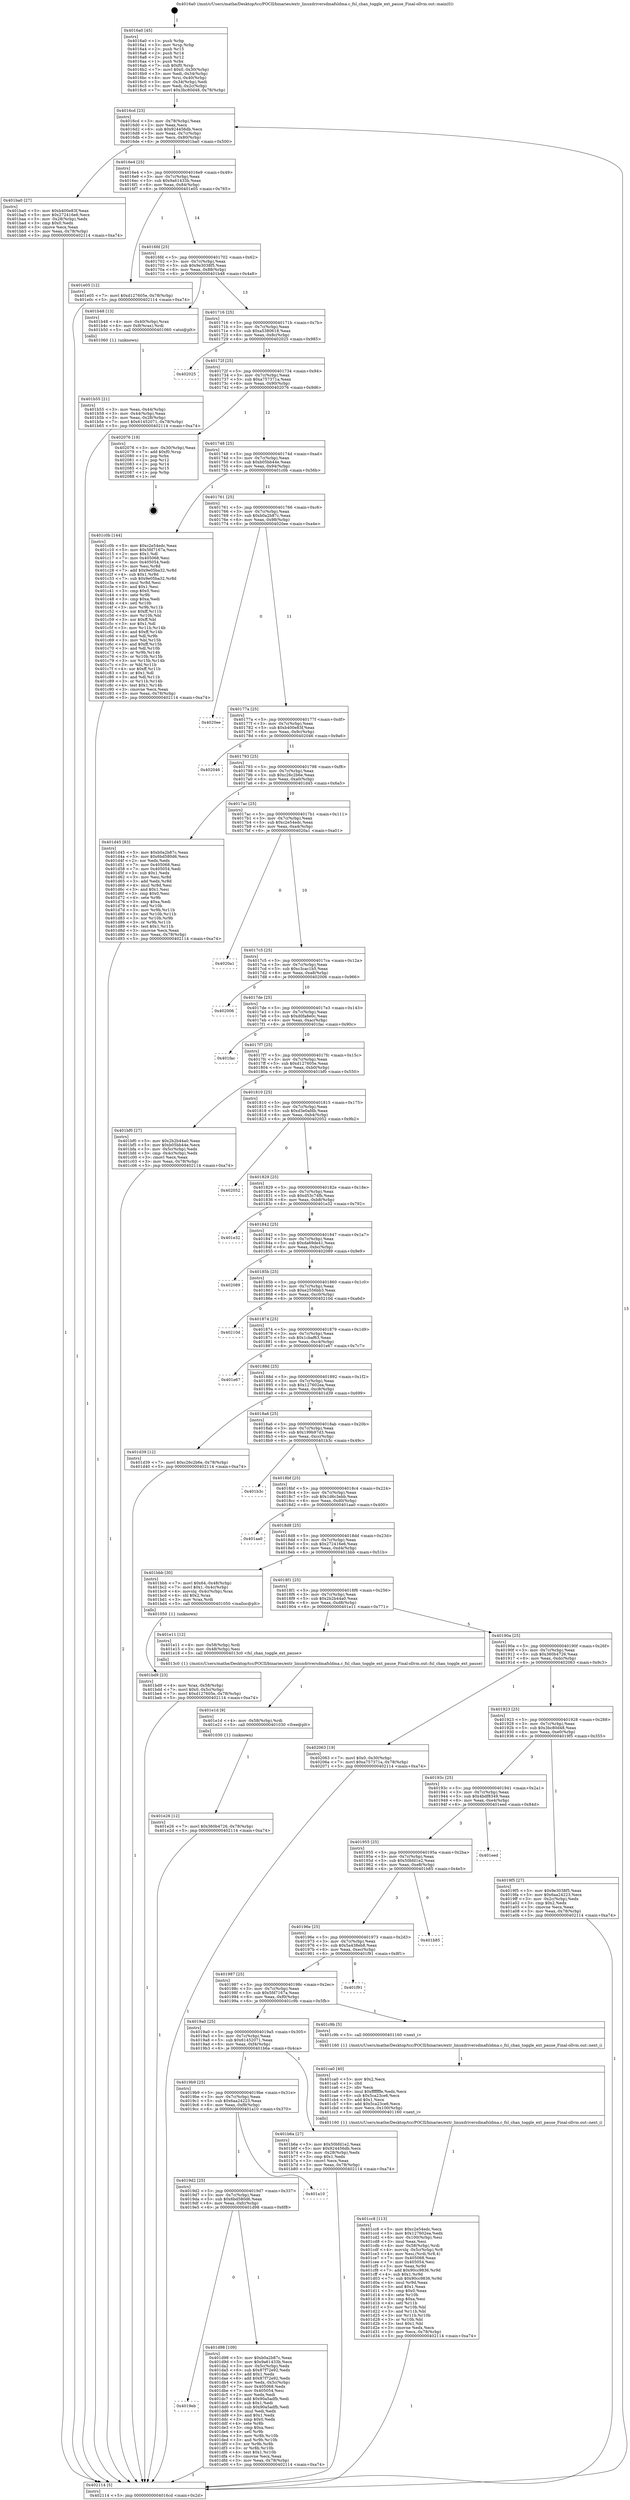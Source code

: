 digraph "0x4016a0" {
  label = "0x4016a0 (/mnt/c/Users/mathe/Desktop/tcc/POCII/binaries/extr_linuxdriversdmafsldma.c_fsl_chan_toggle_ext_pause_Final-ollvm.out::main(0))"
  labelloc = "t"
  node[shape=record]

  Entry [label="",width=0.3,height=0.3,shape=circle,fillcolor=black,style=filled]
  "0x4016cd" [label="{
     0x4016cd [23]\l
     | [instrs]\l
     &nbsp;&nbsp;0x4016cd \<+3\>: mov -0x78(%rbp),%eax\l
     &nbsp;&nbsp;0x4016d0 \<+2\>: mov %eax,%ecx\l
     &nbsp;&nbsp;0x4016d2 \<+6\>: sub $0x924456db,%ecx\l
     &nbsp;&nbsp;0x4016d8 \<+3\>: mov %eax,-0x7c(%rbp)\l
     &nbsp;&nbsp;0x4016db \<+3\>: mov %ecx,-0x80(%rbp)\l
     &nbsp;&nbsp;0x4016de \<+6\>: je 0000000000401ba0 \<main+0x500\>\l
  }"]
  "0x401ba0" [label="{
     0x401ba0 [27]\l
     | [instrs]\l
     &nbsp;&nbsp;0x401ba0 \<+5\>: mov $0xb400e83f,%eax\l
     &nbsp;&nbsp;0x401ba5 \<+5\>: mov $0x272416e6,%ecx\l
     &nbsp;&nbsp;0x401baa \<+3\>: mov -0x28(%rbp),%edx\l
     &nbsp;&nbsp;0x401bad \<+3\>: cmp $0x0,%edx\l
     &nbsp;&nbsp;0x401bb0 \<+3\>: cmove %ecx,%eax\l
     &nbsp;&nbsp;0x401bb3 \<+3\>: mov %eax,-0x78(%rbp)\l
     &nbsp;&nbsp;0x401bb6 \<+5\>: jmp 0000000000402114 \<main+0xa74\>\l
  }"]
  "0x4016e4" [label="{
     0x4016e4 [25]\l
     | [instrs]\l
     &nbsp;&nbsp;0x4016e4 \<+5\>: jmp 00000000004016e9 \<main+0x49\>\l
     &nbsp;&nbsp;0x4016e9 \<+3\>: mov -0x7c(%rbp),%eax\l
     &nbsp;&nbsp;0x4016ec \<+5\>: sub $0x9a61433b,%eax\l
     &nbsp;&nbsp;0x4016f1 \<+6\>: mov %eax,-0x84(%rbp)\l
     &nbsp;&nbsp;0x4016f7 \<+6\>: je 0000000000401e05 \<main+0x765\>\l
  }"]
  Exit [label="",width=0.3,height=0.3,shape=circle,fillcolor=black,style=filled,peripheries=2]
  "0x401e05" [label="{
     0x401e05 [12]\l
     | [instrs]\l
     &nbsp;&nbsp;0x401e05 \<+7\>: movl $0xd127605e,-0x78(%rbp)\l
     &nbsp;&nbsp;0x401e0c \<+5\>: jmp 0000000000402114 \<main+0xa74\>\l
  }"]
  "0x4016fd" [label="{
     0x4016fd [25]\l
     | [instrs]\l
     &nbsp;&nbsp;0x4016fd \<+5\>: jmp 0000000000401702 \<main+0x62\>\l
     &nbsp;&nbsp;0x401702 \<+3\>: mov -0x7c(%rbp),%eax\l
     &nbsp;&nbsp;0x401705 \<+5\>: sub $0x9e3038f5,%eax\l
     &nbsp;&nbsp;0x40170a \<+6\>: mov %eax,-0x88(%rbp)\l
     &nbsp;&nbsp;0x401710 \<+6\>: je 0000000000401b48 \<main+0x4a8\>\l
  }"]
  "0x401e26" [label="{
     0x401e26 [12]\l
     | [instrs]\l
     &nbsp;&nbsp;0x401e26 \<+7\>: movl $0x360b4726,-0x78(%rbp)\l
     &nbsp;&nbsp;0x401e2d \<+5\>: jmp 0000000000402114 \<main+0xa74\>\l
  }"]
  "0x401b48" [label="{
     0x401b48 [13]\l
     | [instrs]\l
     &nbsp;&nbsp;0x401b48 \<+4\>: mov -0x40(%rbp),%rax\l
     &nbsp;&nbsp;0x401b4c \<+4\>: mov 0x8(%rax),%rdi\l
     &nbsp;&nbsp;0x401b50 \<+5\>: call 0000000000401060 \<atoi@plt\>\l
     | [calls]\l
     &nbsp;&nbsp;0x401060 \{1\} (unknown)\l
  }"]
  "0x401716" [label="{
     0x401716 [25]\l
     | [instrs]\l
     &nbsp;&nbsp;0x401716 \<+5\>: jmp 000000000040171b \<main+0x7b\>\l
     &nbsp;&nbsp;0x40171b \<+3\>: mov -0x7c(%rbp),%eax\l
     &nbsp;&nbsp;0x40171e \<+5\>: sub $0xa5380618,%eax\l
     &nbsp;&nbsp;0x401723 \<+6\>: mov %eax,-0x8c(%rbp)\l
     &nbsp;&nbsp;0x401729 \<+6\>: je 0000000000402025 \<main+0x985\>\l
  }"]
  "0x401e1d" [label="{
     0x401e1d [9]\l
     | [instrs]\l
     &nbsp;&nbsp;0x401e1d \<+4\>: mov -0x58(%rbp),%rdi\l
     &nbsp;&nbsp;0x401e21 \<+5\>: call 0000000000401030 \<free@plt\>\l
     | [calls]\l
     &nbsp;&nbsp;0x401030 \{1\} (unknown)\l
  }"]
  "0x402025" [label="{
     0x402025\l
  }", style=dashed]
  "0x40172f" [label="{
     0x40172f [25]\l
     | [instrs]\l
     &nbsp;&nbsp;0x40172f \<+5\>: jmp 0000000000401734 \<main+0x94\>\l
     &nbsp;&nbsp;0x401734 \<+3\>: mov -0x7c(%rbp),%eax\l
     &nbsp;&nbsp;0x401737 \<+5\>: sub $0xa757371a,%eax\l
     &nbsp;&nbsp;0x40173c \<+6\>: mov %eax,-0x90(%rbp)\l
     &nbsp;&nbsp;0x401742 \<+6\>: je 0000000000402076 \<main+0x9d6\>\l
  }"]
  "0x4019eb" [label="{
     0x4019eb\l
  }", style=dashed]
  "0x402076" [label="{
     0x402076 [19]\l
     | [instrs]\l
     &nbsp;&nbsp;0x402076 \<+3\>: mov -0x30(%rbp),%eax\l
     &nbsp;&nbsp;0x402079 \<+7\>: add $0xf0,%rsp\l
     &nbsp;&nbsp;0x402080 \<+1\>: pop %rbx\l
     &nbsp;&nbsp;0x402081 \<+2\>: pop %r12\l
     &nbsp;&nbsp;0x402083 \<+2\>: pop %r14\l
     &nbsp;&nbsp;0x402085 \<+2\>: pop %r15\l
     &nbsp;&nbsp;0x402087 \<+1\>: pop %rbp\l
     &nbsp;&nbsp;0x402088 \<+1\>: ret\l
  }"]
  "0x401748" [label="{
     0x401748 [25]\l
     | [instrs]\l
     &nbsp;&nbsp;0x401748 \<+5\>: jmp 000000000040174d \<main+0xad\>\l
     &nbsp;&nbsp;0x40174d \<+3\>: mov -0x7c(%rbp),%eax\l
     &nbsp;&nbsp;0x401750 \<+5\>: sub $0xb05bb44e,%eax\l
     &nbsp;&nbsp;0x401755 \<+6\>: mov %eax,-0x94(%rbp)\l
     &nbsp;&nbsp;0x40175b \<+6\>: je 0000000000401c0b \<main+0x56b\>\l
  }"]
  "0x401d98" [label="{
     0x401d98 [109]\l
     | [instrs]\l
     &nbsp;&nbsp;0x401d98 \<+5\>: mov $0xb0a2b87c,%eax\l
     &nbsp;&nbsp;0x401d9d \<+5\>: mov $0x9a61433b,%ecx\l
     &nbsp;&nbsp;0x401da2 \<+3\>: mov -0x5c(%rbp),%edx\l
     &nbsp;&nbsp;0x401da5 \<+6\>: sub $0x87f72e92,%edx\l
     &nbsp;&nbsp;0x401dab \<+3\>: add $0x1,%edx\l
     &nbsp;&nbsp;0x401dae \<+6\>: add $0x87f72e92,%edx\l
     &nbsp;&nbsp;0x401db4 \<+3\>: mov %edx,-0x5c(%rbp)\l
     &nbsp;&nbsp;0x401db7 \<+7\>: mov 0x405068,%edx\l
     &nbsp;&nbsp;0x401dbe \<+7\>: mov 0x405054,%esi\l
     &nbsp;&nbsp;0x401dc5 \<+2\>: mov %edx,%edi\l
     &nbsp;&nbsp;0x401dc7 \<+6\>: add $0x90a5adfb,%edi\l
     &nbsp;&nbsp;0x401dcd \<+3\>: sub $0x1,%edi\l
     &nbsp;&nbsp;0x401dd0 \<+6\>: sub $0x90a5adfb,%edi\l
     &nbsp;&nbsp;0x401dd6 \<+3\>: imul %edi,%edx\l
     &nbsp;&nbsp;0x401dd9 \<+3\>: and $0x1,%edx\l
     &nbsp;&nbsp;0x401ddc \<+3\>: cmp $0x0,%edx\l
     &nbsp;&nbsp;0x401ddf \<+4\>: sete %r8b\l
     &nbsp;&nbsp;0x401de3 \<+3\>: cmp $0xa,%esi\l
     &nbsp;&nbsp;0x401de6 \<+4\>: setl %r9b\l
     &nbsp;&nbsp;0x401dea \<+3\>: mov %r8b,%r10b\l
     &nbsp;&nbsp;0x401ded \<+3\>: and %r9b,%r10b\l
     &nbsp;&nbsp;0x401df0 \<+3\>: xor %r9b,%r8b\l
     &nbsp;&nbsp;0x401df3 \<+3\>: or %r8b,%r10b\l
     &nbsp;&nbsp;0x401df6 \<+4\>: test $0x1,%r10b\l
     &nbsp;&nbsp;0x401dfa \<+3\>: cmovne %ecx,%eax\l
     &nbsp;&nbsp;0x401dfd \<+3\>: mov %eax,-0x78(%rbp)\l
     &nbsp;&nbsp;0x401e00 \<+5\>: jmp 0000000000402114 \<main+0xa74\>\l
  }"]
  "0x401c0b" [label="{
     0x401c0b [144]\l
     | [instrs]\l
     &nbsp;&nbsp;0x401c0b \<+5\>: mov $0xc2e54edc,%eax\l
     &nbsp;&nbsp;0x401c10 \<+5\>: mov $0x5fd7167a,%ecx\l
     &nbsp;&nbsp;0x401c15 \<+2\>: mov $0x1,%dl\l
     &nbsp;&nbsp;0x401c17 \<+7\>: mov 0x405068,%esi\l
     &nbsp;&nbsp;0x401c1e \<+7\>: mov 0x405054,%edi\l
     &nbsp;&nbsp;0x401c25 \<+3\>: mov %esi,%r8d\l
     &nbsp;&nbsp;0x401c28 \<+7\>: add $0x9e05ba32,%r8d\l
     &nbsp;&nbsp;0x401c2f \<+4\>: sub $0x1,%r8d\l
     &nbsp;&nbsp;0x401c33 \<+7\>: sub $0x9e05ba32,%r8d\l
     &nbsp;&nbsp;0x401c3a \<+4\>: imul %r8d,%esi\l
     &nbsp;&nbsp;0x401c3e \<+3\>: and $0x1,%esi\l
     &nbsp;&nbsp;0x401c41 \<+3\>: cmp $0x0,%esi\l
     &nbsp;&nbsp;0x401c44 \<+4\>: sete %r9b\l
     &nbsp;&nbsp;0x401c48 \<+3\>: cmp $0xa,%edi\l
     &nbsp;&nbsp;0x401c4b \<+4\>: setl %r10b\l
     &nbsp;&nbsp;0x401c4f \<+3\>: mov %r9b,%r11b\l
     &nbsp;&nbsp;0x401c52 \<+4\>: xor $0xff,%r11b\l
     &nbsp;&nbsp;0x401c56 \<+3\>: mov %r10b,%bl\l
     &nbsp;&nbsp;0x401c59 \<+3\>: xor $0xff,%bl\l
     &nbsp;&nbsp;0x401c5c \<+3\>: xor $0x1,%dl\l
     &nbsp;&nbsp;0x401c5f \<+3\>: mov %r11b,%r14b\l
     &nbsp;&nbsp;0x401c62 \<+4\>: and $0xff,%r14b\l
     &nbsp;&nbsp;0x401c66 \<+3\>: and %dl,%r9b\l
     &nbsp;&nbsp;0x401c69 \<+3\>: mov %bl,%r15b\l
     &nbsp;&nbsp;0x401c6c \<+4\>: and $0xff,%r15b\l
     &nbsp;&nbsp;0x401c70 \<+3\>: and %dl,%r10b\l
     &nbsp;&nbsp;0x401c73 \<+3\>: or %r9b,%r14b\l
     &nbsp;&nbsp;0x401c76 \<+3\>: or %r10b,%r15b\l
     &nbsp;&nbsp;0x401c79 \<+3\>: xor %r15b,%r14b\l
     &nbsp;&nbsp;0x401c7c \<+3\>: or %bl,%r11b\l
     &nbsp;&nbsp;0x401c7f \<+4\>: xor $0xff,%r11b\l
     &nbsp;&nbsp;0x401c83 \<+3\>: or $0x1,%dl\l
     &nbsp;&nbsp;0x401c86 \<+3\>: and %dl,%r11b\l
     &nbsp;&nbsp;0x401c89 \<+3\>: or %r11b,%r14b\l
     &nbsp;&nbsp;0x401c8c \<+4\>: test $0x1,%r14b\l
     &nbsp;&nbsp;0x401c90 \<+3\>: cmovne %ecx,%eax\l
     &nbsp;&nbsp;0x401c93 \<+3\>: mov %eax,-0x78(%rbp)\l
     &nbsp;&nbsp;0x401c96 \<+5\>: jmp 0000000000402114 \<main+0xa74\>\l
  }"]
  "0x401761" [label="{
     0x401761 [25]\l
     | [instrs]\l
     &nbsp;&nbsp;0x401761 \<+5\>: jmp 0000000000401766 \<main+0xc6\>\l
     &nbsp;&nbsp;0x401766 \<+3\>: mov -0x7c(%rbp),%eax\l
     &nbsp;&nbsp;0x401769 \<+5\>: sub $0xb0a2b87c,%eax\l
     &nbsp;&nbsp;0x40176e \<+6\>: mov %eax,-0x98(%rbp)\l
     &nbsp;&nbsp;0x401774 \<+6\>: je 00000000004020ee \<main+0xa4e\>\l
  }"]
  "0x4019d2" [label="{
     0x4019d2 [25]\l
     | [instrs]\l
     &nbsp;&nbsp;0x4019d2 \<+5\>: jmp 00000000004019d7 \<main+0x337\>\l
     &nbsp;&nbsp;0x4019d7 \<+3\>: mov -0x7c(%rbp),%eax\l
     &nbsp;&nbsp;0x4019da \<+5\>: sub $0x6bd580d6,%eax\l
     &nbsp;&nbsp;0x4019df \<+6\>: mov %eax,-0xfc(%rbp)\l
     &nbsp;&nbsp;0x4019e5 \<+6\>: je 0000000000401d98 \<main+0x6f8\>\l
  }"]
  "0x4020ee" [label="{
     0x4020ee\l
  }", style=dashed]
  "0x40177a" [label="{
     0x40177a [25]\l
     | [instrs]\l
     &nbsp;&nbsp;0x40177a \<+5\>: jmp 000000000040177f \<main+0xdf\>\l
     &nbsp;&nbsp;0x40177f \<+3\>: mov -0x7c(%rbp),%eax\l
     &nbsp;&nbsp;0x401782 \<+5\>: sub $0xb400e83f,%eax\l
     &nbsp;&nbsp;0x401787 \<+6\>: mov %eax,-0x9c(%rbp)\l
     &nbsp;&nbsp;0x40178d \<+6\>: je 0000000000402046 \<main+0x9a6\>\l
  }"]
  "0x401a10" [label="{
     0x401a10\l
  }", style=dashed]
  "0x402046" [label="{
     0x402046\l
  }", style=dashed]
  "0x401793" [label="{
     0x401793 [25]\l
     | [instrs]\l
     &nbsp;&nbsp;0x401793 \<+5\>: jmp 0000000000401798 \<main+0xf8\>\l
     &nbsp;&nbsp;0x401798 \<+3\>: mov -0x7c(%rbp),%eax\l
     &nbsp;&nbsp;0x40179b \<+5\>: sub $0xc26c2b6e,%eax\l
     &nbsp;&nbsp;0x4017a0 \<+6\>: mov %eax,-0xa0(%rbp)\l
     &nbsp;&nbsp;0x4017a6 \<+6\>: je 0000000000401d45 \<main+0x6a5\>\l
  }"]
  "0x401cc8" [label="{
     0x401cc8 [113]\l
     | [instrs]\l
     &nbsp;&nbsp;0x401cc8 \<+5\>: mov $0xc2e54edc,%ecx\l
     &nbsp;&nbsp;0x401ccd \<+5\>: mov $0x127602ea,%edx\l
     &nbsp;&nbsp;0x401cd2 \<+6\>: mov -0x100(%rbp),%esi\l
     &nbsp;&nbsp;0x401cd8 \<+3\>: imul %eax,%esi\l
     &nbsp;&nbsp;0x401cdb \<+4\>: mov -0x58(%rbp),%rdi\l
     &nbsp;&nbsp;0x401cdf \<+4\>: movslq -0x5c(%rbp),%r8\l
     &nbsp;&nbsp;0x401ce3 \<+4\>: mov %esi,(%rdi,%r8,4)\l
     &nbsp;&nbsp;0x401ce7 \<+7\>: mov 0x405068,%eax\l
     &nbsp;&nbsp;0x401cee \<+7\>: mov 0x405054,%esi\l
     &nbsp;&nbsp;0x401cf5 \<+3\>: mov %eax,%r9d\l
     &nbsp;&nbsp;0x401cf8 \<+7\>: add $0x90cc9836,%r9d\l
     &nbsp;&nbsp;0x401cff \<+4\>: sub $0x1,%r9d\l
     &nbsp;&nbsp;0x401d03 \<+7\>: sub $0x90cc9836,%r9d\l
     &nbsp;&nbsp;0x401d0a \<+4\>: imul %r9d,%eax\l
     &nbsp;&nbsp;0x401d0e \<+3\>: and $0x1,%eax\l
     &nbsp;&nbsp;0x401d11 \<+3\>: cmp $0x0,%eax\l
     &nbsp;&nbsp;0x401d14 \<+4\>: sete %r10b\l
     &nbsp;&nbsp;0x401d18 \<+3\>: cmp $0xa,%esi\l
     &nbsp;&nbsp;0x401d1b \<+4\>: setl %r11b\l
     &nbsp;&nbsp;0x401d1f \<+3\>: mov %r10b,%bl\l
     &nbsp;&nbsp;0x401d22 \<+3\>: and %r11b,%bl\l
     &nbsp;&nbsp;0x401d25 \<+3\>: xor %r11b,%r10b\l
     &nbsp;&nbsp;0x401d28 \<+3\>: or %r10b,%bl\l
     &nbsp;&nbsp;0x401d2b \<+3\>: test $0x1,%bl\l
     &nbsp;&nbsp;0x401d2e \<+3\>: cmovne %edx,%ecx\l
     &nbsp;&nbsp;0x401d31 \<+3\>: mov %ecx,-0x78(%rbp)\l
     &nbsp;&nbsp;0x401d34 \<+5\>: jmp 0000000000402114 \<main+0xa74\>\l
  }"]
  "0x401d45" [label="{
     0x401d45 [83]\l
     | [instrs]\l
     &nbsp;&nbsp;0x401d45 \<+5\>: mov $0xb0a2b87c,%eax\l
     &nbsp;&nbsp;0x401d4a \<+5\>: mov $0x6bd580d6,%ecx\l
     &nbsp;&nbsp;0x401d4f \<+2\>: xor %edx,%edx\l
     &nbsp;&nbsp;0x401d51 \<+7\>: mov 0x405068,%esi\l
     &nbsp;&nbsp;0x401d58 \<+7\>: mov 0x405054,%edi\l
     &nbsp;&nbsp;0x401d5f \<+3\>: sub $0x1,%edx\l
     &nbsp;&nbsp;0x401d62 \<+3\>: mov %esi,%r8d\l
     &nbsp;&nbsp;0x401d65 \<+3\>: add %edx,%r8d\l
     &nbsp;&nbsp;0x401d68 \<+4\>: imul %r8d,%esi\l
     &nbsp;&nbsp;0x401d6c \<+3\>: and $0x1,%esi\l
     &nbsp;&nbsp;0x401d6f \<+3\>: cmp $0x0,%esi\l
     &nbsp;&nbsp;0x401d72 \<+4\>: sete %r9b\l
     &nbsp;&nbsp;0x401d76 \<+3\>: cmp $0xa,%edi\l
     &nbsp;&nbsp;0x401d79 \<+4\>: setl %r10b\l
     &nbsp;&nbsp;0x401d7d \<+3\>: mov %r9b,%r11b\l
     &nbsp;&nbsp;0x401d80 \<+3\>: and %r10b,%r11b\l
     &nbsp;&nbsp;0x401d83 \<+3\>: xor %r10b,%r9b\l
     &nbsp;&nbsp;0x401d86 \<+3\>: or %r9b,%r11b\l
     &nbsp;&nbsp;0x401d89 \<+4\>: test $0x1,%r11b\l
     &nbsp;&nbsp;0x401d8d \<+3\>: cmovne %ecx,%eax\l
     &nbsp;&nbsp;0x401d90 \<+3\>: mov %eax,-0x78(%rbp)\l
     &nbsp;&nbsp;0x401d93 \<+5\>: jmp 0000000000402114 \<main+0xa74\>\l
  }"]
  "0x4017ac" [label="{
     0x4017ac [25]\l
     | [instrs]\l
     &nbsp;&nbsp;0x4017ac \<+5\>: jmp 00000000004017b1 \<main+0x111\>\l
     &nbsp;&nbsp;0x4017b1 \<+3\>: mov -0x7c(%rbp),%eax\l
     &nbsp;&nbsp;0x4017b4 \<+5\>: sub $0xc2e54edc,%eax\l
     &nbsp;&nbsp;0x4017b9 \<+6\>: mov %eax,-0xa4(%rbp)\l
     &nbsp;&nbsp;0x4017bf \<+6\>: je 00000000004020a1 \<main+0xa01\>\l
  }"]
  "0x401ca0" [label="{
     0x401ca0 [40]\l
     | [instrs]\l
     &nbsp;&nbsp;0x401ca0 \<+5\>: mov $0x2,%ecx\l
     &nbsp;&nbsp;0x401ca5 \<+1\>: cltd\l
     &nbsp;&nbsp;0x401ca6 \<+2\>: idiv %ecx\l
     &nbsp;&nbsp;0x401ca8 \<+6\>: imul $0xfffffffe,%edx,%ecx\l
     &nbsp;&nbsp;0x401cae \<+6\>: sub $0x5ca23ce6,%ecx\l
     &nbsp;&nbsp;0x401cb4 \<+3\>: add $0x1,%ecx\l
     &nbsp;&nbsp;0x401cb7 \<+6\>: add $0x5ca23ce6,%ecx\l
     &nbsp;&nbsp;0x401cbd \<+6\>: mov %ecx,-0x100(%rbp)\l
     &nbsp;&nbsp;0x401cc3 \<+5\>: call 0000000000401160 \<next_i\>\l
     | [calls]\l
     &nbsp;&nbsp;0x401160 \{1\} (/mnt/c/Users/mathe/Desktop/tcc/POCII/binaries/extr_linuxdriversdmafsldma.c_fsl_chan_toggle_ext_pause_Final-ollvm.out::next_i)\l
  }"]
  "0x4020a1" [label="{
     0x4020a1\l
  }", style=dashed]
  "0x4017c5" [label="{
     0x4017c5 [25]\l
     | [instrs]\l
     &nbsp;&nbsp;0x4017c5 \<+5\>: jmp 00000000004017ca \<main+0x12a\>\l
     &nbsp;&nbsp;0x4017ca \<+3\>: mov -0x7c(%rbp),%eax\l
     &nbsp;&nbsp;0x4017cd \<+5\>: sub $0xc3cac1b5,%eax\l
     &nbsp;&nbsp;0x4017d2 \<+6\>: mov %eax,-0xa8(%rbp)\l
     &nbsp;&nbsp;0x4017d8 \<+6\>: je 0000000000402006 \<main+0x966\>\l
  }"]
  "0x401bd9" [label="{
     0x401bd9 [23]\l
     | [instrs]\l
     &nbsp;&nbsp;0x401bd9 \<+4\>: mov %rax,-0x58(%rbp)\l
     &nbsp;&nbsp;0x401bdd \<+7\>: movl $0x0,-0x5c(%rbp)\l
     &nbsp;&nbsp;0x401be4 \<+7\>: movl $0xd127605e,-0x78(%rbp)\l
     &nbsp;&nbsp;0x401beb \<+5\>: jmp 0000000000402114 \<main+0xa74\>\l
  }"]
  "0x402006" [label="{
     0x402006\l
  }", style=dashed]
  "0x4017de" [label="{
     0x4017de [25]\l
     | [instrs]\l
     &nbsp;&nbsp;0x4017de \<+5\>: jmp 00000000004017e3 \<main+0x143\>\l
     &nbsp;&nbsp;0x4017e3 \<+3\>: mov -0x7c(%rbp),%eax\l
     &nbsp;&nbsp;0x4017e6 \<+5\>: sub $0xd0fa8e0c,%eax\l
     &nbsp;&nbsp;0x4017eb \<+6\>: mov %eax,-0xac(%rbp)\l
     &nbsp;&nbsp;0x4017f1 \<+6\>: je 0000000000401fac \<main+0x90c\>\l
  }"]
  "0x4019b9" [label="{
     0x4019b9 [25]\l
     | [instrs]\l
     &nbsp;&nbsp;0x4019b9 \<+5\>: jmp 00000000004019be \<main+0x31e\>\l
     &nbsp;&nbsp;0x4019be \<+3\>: mov -0x7c(%rbp),%eax\l
     &nbsp;&nbsp;0x4019c1 \<+5\>: sub $0x6aa24223,%eax\l
     &nbsp;&nbsp;0x4019c6 \<+6\>: mov %eax,-0xf8(%rbp)\l
     &nbsp;&nbsp;0x4019cc \<+6\>: je 0000000000401a10 \<main+0x370\>\l
  }"]
  "0x401fac" [label="{
     0x401fac\l
  }", style=dashed]
  "0x4017f7" [label="{
     0x4017f7 [25]\l
     | [instrs]\l
     &nbsp;&nbsp;0x4017f7 \<+5\>: jmp 00000000004017fc \<main+0x15c\>\l
     &nbsp;&nbsp;0x4017fc \<+3\>: mov -0x7c(%rbp),%eax\l
     &nbsp;&nbsp;0x4017ff \<+5\>: sub $0xd127605e,%eax\l
     &nbsp;&nbsp;0x401804 \<+6\>: mov %eax,-0xb0(%rbp)\l
     &nbsp;&nbsp;0x40180a \<+6\>: je 0000000000401bf0 \<main+0x550\>\l
  }"]
  "0x401b6a" [label="{
     0x401b6a [27]\l
     | [instrs]\l
     &nbsp;&nbsp;0x401b6a \<+5\>: mov $0x50bfd1e2,%eax\l
     &nbsp;&nbsp;0x401b6f \<+5\>: mov $0x924456db,%ecx\l
     &nbsp;&nbsp;0x401b74 \<+3\>: mov -0x28(%rbp),%edx\l
     &nbsp;&nbsp;0x401b77 \<+3\>: cmp $0x1,%edx\l
     &nbsp;&nbsp;0x401b7a \<+3\>: cmovl %ecx,%eax\l
     &nbsp;&nbsp;0x401b7d \<+3\>: mov %eax,-0x78(%rbp)\l
     &nbsp;&nbsp;0x401b80 \<+5\>: jmp 0000000000402114 \<main+0xa74\>\l
  }"]
  "0x401bf0" [label="{
     0x401bf0 [27]\l
     | [instrs]\l
     &nbsp;&nbsp;0x401bf0 \<+5\>: mov $0x2b2b44a0,%eax\l
     &nbsp;&nbsp;0x401bf5 \<+5\>: mov $0xb05bb44e,%ecx\l
     &nbsp;&nbsp;0x401bfa \<+3\>: mov -0x5c(%rbp),%edx\l
     &nbsp;&nbsp;0x401bfd \<+3\>: cmp -0x4c(%rbp),%edx\l
     &nbsp;&nbsp;0x401c00 \<+3\>: cmovl %ecx,%eax\l
     &nbsp;&nbsp;0x401c03 \<+3\>: mov %eax,-0x78(%rbp)\l
     &nbsp;&nbsp;0x401c06 \<+5\>: jmp 0000000000402114 \<main+0xa74\>\l
  }"]
  "0x401810" [label="{
     0x401810 [25]\l
     | [instrs]\l
     &nbsp;&nbsp;0x401810 \<+5\>: jmp 0000000000401815 \<main+0x175\>\l
     &nbsp;&nbsp;0x401815 \<+3\>: mov -0x7c(%rbp),%eax\l
     &nbsp;&nbsp;0x401818 \<+5\>: sub $0xd3e0afdb,%eax\l
     &nbsp;&nbsp;0x40181d \<+6\>: mov %eax,-0xb4(%rbp)\l
     &nbsp;&nbsp;0x401823 \<+6\>: je 0000000000402052 \<main+0x9b2\>\l
  }"]
  "0x4019a0" [label="{
     0x4019a0 [25]\l
     | [instrs]\l
     &nbsp;&nbsp;0x4019a0 \<+5\>: jmp 00000000004019a5 \<main+0x305\>\l
     &nbsp;&nbsp;0x4019a5 \<+3\>: mov -0x7c(%rbp),%eax\l
     &nbsp;&nbsp;0x4019a8 \<+5\>: sub $0x61452071,%eax\l
     &nbsp;&nbsp;0x4019ad \<+6\>: mov %eax,-0xf4(%rbp)\l
     &nbsp;&nbsp;0x4019b3 \<+6\>: je 0000000000401b6a \<main+0x4ca\>\l
  }"]
  "0x402052" [label="{
     0x402052\l
  }", style=dashed]
  "0x401829" [label="{
     0x401829 [25]\l
     | [instrs]\l
     &nbsp;&nbsp;0x401829 \<+5\>: jmp 000000000040182e \<main+0x18e\>\l
     &nbsp;&nbsp;0x40182e \<+3\>: mov -0x7c(%rbp),%eax\l
     &nbsp;&nbsp;0x401831 \<+5\>: sub $0xd53c74fb,%eax\l
     &nbsp;&nbsp;0x401836 \<+6\>: mov %eax,-0xb8(%rbp)\l
     &nbsp;&nbsp;0x40183c \<+6\>: je 0000000000401e32 \<main+0x792\>\l
  }"]
  "0x401c9b" [label="{
     0x401c9b [5]\l
     | [instrs]\l
     &nbsp;&nbsp;0x401c9b \<+5\>: call 0000000000401160 \<next_i\>\l
     | [calls]\l
     &nbsp;&nbsp;0x401160 \{1\} (/mnt/c/Users/mathe/Desktop/tcc/POCII/binaries/extr_linuxdriversdmafsldma.c_fsl_chan_toggle_ext_pause_Final-ollvm.out::next_i)\l
  }"]
  "0x401e32" [label="{
     0x401e32\l
  }", style=dashed]
  "0x401842" [label="{
     0x401842 [25]\l
     | [instrs]\l
     &nbsp;&nbsp;0x401842 \<+5\>: jmp 0000000000401847 \<main+0x1a7\>\l
     &nbsp;&nbsp;0x401847 \<+3\>: mov -0x7c(%rbp),%eax\l
     &nbsp;&nbsp;0x40184a \<+5\>: sub $0xda69de41,%eax\l
     &nbsp;&nbsp;0x40184f \<+6\>: mov %eax,-0xbc(%rbp)\l
     &nbsp;&nbsp;0x401855 \<+6\>: je 0000000000402089 \<main+0x9e9\>\l
  }"]
  "0x401987" [label="{
     0x401987 [25]\l
     | [instrs]\l
     &nbsp;&nbsp;0x401987 \<+5\>: jmp 000000000040198c \<main+0x2ec\>\l
     &nbsp;&nbsp;0x40198c \<+3\>: mov -0x7c(%rbp),%eax\l
     &nbsp;&nbsp;0x40198f \<+5\>: sub $0x5fd7167a,%eax\l
     &nbsp;&nbsp;0x401994 \<+6\>: mov %eax,-0xf0(%rbp)\l
     &nbsp;&nbsp;0x40199a \<+6\>: je 0000000000401c9b \<main+0x5fb\>\l
  }"]
  "0x402089" [label="{
     0x402089\l
  }", style=dashed]
  "0x40185b" [label="{
     0x40185b [25]\l
     | [instrs]\l
     &nbsp;&nbsp;0x40185b \<+5\>: jmp 0000000000401860 \<main+0x1c0\>\l
     &nbsp;&nbsp;0x401860 \<+3\>: mov -0x7c(%rbp),%eax\l
     &nbsp;&nbsp;0x401863 \<+5\>: sub $0xe2556bb3,%eax\l
     &nbsp;&nbsp;0x401868 \<+6\>: mov %eax,-0xc0(%rbp)\l
     &nbsp;&nbsp;0x40186e \<+6\>: je 000000000040210d \<main+0xa6d\>\l
  }"]
  "0x401f91" [label="{
     0x401f91\l
  }", style=dashed]
  "0x40210d" [label="{
     0x40210d\l
  }", style=dashed]
  "0x401874" [label="{
     0x401874 [25]\l
     | [instrs]\l
     &nbsp;&nbsp;0x401874 \<+5\>: jmp 0000000000401879 \<main+0x1d9\>\l
     &nbsp;&nbsp;0x401879 \<+3\>: mov -0x7c(%rbp),%eax\l
     &nbsp;&nbsp;0x40187c \<+5\>: sub $0x1cbaf63,%eax\l
     &nbsp;&nbsp;0x401881 \<+6\>: mov %eax,-0xc4(%rbp)\l
     &nbsp;&nbsp;0x401887 \<+6\>: je 0000000000401e67 \<main+0x7c7\>\l
  }"]
  "0x40196e" [label="{
     0x40196e [25]\l
     | [instrs]\l
     &nbsp;&nbsp;0x40196e \<+5\>: jmp 0000000000401973 \<main+0x2d3\>\l
     &nbsp;&nbsp;0x401973 \<+3\>: mov -0x7c(%rbp),%eax\l
     &nbsp;&nbsp;0x401976 \<+5\>: sub $0x5a438eb8,%eax\l
     &nbsp;&nbsp;0x40197b \<+6\>: mov %eax,-0xec(%rbp)\l
     &nbsp;&nbsp;0x401981 \<+6\>: je 0000000000401f91 \<main+0x8f1\>\l
  }"]
  "0x401e67" [label="{
     0x401e67\l
  }", style=dashed]
  "0x40188d" [label="{
     0x40188d [25]\l
     | [instrs]\l
     &nbsp;&nbsp;0x40188d \<+5\>: jmp 0000000000401892 \<main+0x1f2\>\l
     &nbsp;&nbsp;0x401892 \<+3\>: mov -0x7c(%rbp),%eax\l
     &nbsp;&nbsp;0x401895 \<+5\>: sub $0x127602ea,%eax\l
     &nbsp;&nbsp;0x40189a \<+6\>: mov %eax,-0xc8(%rbp)\l
     &nbsp;&nbsp;0x4018a0 \<+6\>: je 0000000000401d39 \<main+0x699\>\l
  }"]
  "0x401b85" [label="{
     0x401b85\l
  }", style=dashed]
  "0x401d39" [label="{
     0x401d39 [12]\l
     | [instrs]\l
     &nbsp;&nbsp;0x401d39 \<+7\>: movl $0xc26c2b6e,-0x78(%rbp)\l
     &nbsp;&nbsp;0x401d40 \<+5\>: jmp 0000000000402114 \<main+0xa74\>\l
  }"]
  "0x4018a6" [label="{
     0x4018a6 [25]\l
     | [instrs]\l
     &nbsp;&nbsp;0x4018a6 \<+5\>: jmp 00000000004018ab \<main+0x20b\>\l
     &nbsp;&nbsp;0x4018ab \<+3\>: mov -0x7c(%rbp),%eax\l
     &nbsp;&nbsp;0x4018ae \<+5\>: sub $0x199b97d3,%eax\l
     &nbsp;&nbsp;0x4018b3 \<+6\>: mov %eax,-0xcc(%rbp)\l
     &nbsp;&nbsp;0x4018b9 \<+6\>: je 0000000000401b3c \<main+0x49c\>\l
  }"]
  "0x401955" [label="{
     0x401955 [25]\l
     | [instrs]\l
     &nbsp;&nbsp;0x401955 \<+5\>: jmp 000000000040195a \<main+0x2ba\>\l
     &nbsp;&nbsp;0x40195a \<+3\>: mov -0x7c(%rbp),%eax\l
     &nbsp;&nbsp;0x40195d \<+5\>: sub $0x50bfd1e2,%eax\l
     &nbsp;&nbsp;0x401962 \<+6\>: mov %eax,-0xe8(%rbp)\l
     &nbsp;&nbsp;0x401968 \<+6\>: je 0000000000401b85 \<main+0x4e5\>\l
  }"]
  "0x401b3c" [label="{
     0x401b3c\l
  }", style=dashed]
  "0x4018bf" [label="{
     0x4018bf [25]\l
     | [instrs]\l
     &nbsp;&nbsp;0x4018bf \<+5\>: jmp 00000000004018c4 \<main+0x224\>\l
     &nbsp;&nbsp;0x4018c4 \<+3\>: mov -0x7c(%rbp),%eax\l
     &nbsp;&nbsp;0x4018c7 \<+5\>: sub $0x1d6c3ebb,%eax\l
     &nbsp;&nbsp;0x4018cc \<+6\>: mov %eax,-0xd0(%rbp)\l
     &nbsp;&nbsp;0x4018d2 \<+6\>: je 0000000000401aa0 \<main+0x400\>\l
  }"]
  "0x401eed" [label="{
     0x401eed\l
  }", style=dashed]
  "0x401aa0" [label="{
     0x401aa0\l
  }", style=dashed]
  "0x4018d8" [label="{
     0x4018d8 [25]\l
     | [instrs]\l
     &nbsp;&nbsp;0x4018d8 \<+5\>: jmp 00000000004018dd \<main+0x23d\>\l
     &nbsp;&nbsp;0x4018dd \<+3\>: mov -0x7c(%rbp),%eax\l
     &nbsp;&nbsp;0x4018e0 \<+5\>: sub $0x272416e6,%eax\l
     &nbsp;&nbsp;0x4018e5 \<+6\>: mov %eax,-0xd4(%rbp)\l
     &nbsp;&nbsp;0x4018eb \<+6\>: je 0000000000401bbb \<main+0x51b\>\l
  }"]
  "0x401b55" [label="{
     0x401b55 [21]\l
     | [instrs]\l
     &nbsp;&nbsp;0x401b55 \<+3\>: mov %eax,-0x44(%rbp)\l
     &nbsp;&nbsp;0x401b58 \<+3\>: mov -0x44(%rbp),%eax\l
     &nbsp;&nbsp;0x401b5b \<+3\>: mov %eax,-0x28(%rbp)\l
     &nbsp;&nbsp;0x401b5e \<+7\>: movl $0x61452071,-0x78(%rbp)\l
     &nbsp;&nbsp;0x401b65 \<+5\>: jmp 0000000000402114 \<main+0xa74\>\l
  }"]
  "0x401bbb" [label="{
     0x401bbb [30]\l
     | [instrs]\l
     &nbsp;&nbsp;0x401bbb \<+7\>: movl $0x64,-0x48(%rbp)\l
     &nbsp;&nbsp;0x401bc2 \<+7\>: movl $0x1,-0x4c(%rbp)\l
     &nbsp;&nbsp;0x401bc9 \<+4\>: movslq -0x4c(%rbp),%rax\l
     &nbsp;&nbsp;0x401bcd \<+4\>: shl $0x2,%rax\l
     &nbsp;&nbsp;0x401bd1 \<+3\>: mov %rax,%rdi\l
     &nbsp;&nbsp;0x401bd4 \<+5\>: call 0000000000401050 \<malloc@plt\>\l
     | [calls]\l
     &nbsp;&nbsp;0x401050 \{1\} (unknown)\l
  }"]
  "0x4018f1" [label="{
     0x4018f1 [25]\l
     | [instrs]\l
     &nbsp;&nbsp;0x4018f1 \<+5\>: jmp 00000000004018f6 \<main+0x256\>\l
     &nbsp;&nbsp;0x4018f6 \<+3\>: mov -0x7c(%rbp),%eax\l
     &nbsp;&nbsp;0x4018f9 \<+5\>: sub $0x2b2b44a0,%eax\l
     &nbsp;&nbsp;0x4018fe \<+6\>: mov %eax,-0xd8(%rbp)\l
     &nbsp;&nbsp;0x401904 \<+6\>: je 0000000000401e11 \<main+0x771\>\l
  }"]
  "0x4016a0" [label="{
     0x4016a0 [45]\l
     | [instrs]\l
     &nbsp;&nbsp;0x4016a0 \<+1\>: push %rbp\l
     &nbsp;&nbsp;0x4016a1 \<+3\>: mov %rsp,%rbp\l
     &nbsp;&nbsp;0x4016a4 \<+2\>: push %r15\l
     &nbsp;&nbsp;0x4016a6 \<+2\>: push %r14\l
     &nbsp;&nbsp;0x4016a8 \<+2\>: push %r12\l
     &nbsp;&nbsp;0x4016aa \<+1\>: push %rbx\l
     &nbsp;&nbsp;0x4016ab \<+7\>: sub $0xf0,%rsp\l
     &nbsp;&nbsp;0x4016b2 \<+7\>: movl $0x0,-0x30(%rbp)\l
     &nbsp;&nbsp;0x4016b9 \<+3\>: mov %edi,-0x34(%rbp)\l
     &nbsp;&nbsp;0x4016bc \<+4\>: mov %rsi,-0x40(%rbp)\l
     &nbsp;&nbsp;0x4016c0 \<+3\>: mov -0x34(%rbp),%edi\l
     &nbsp;&nbsp;0x4016c3 \<+3\>: mov %edi,-0x2c(%rbp)\l
     &nbsp;&nbsp;0x4016c6 \<+7\>: movl $0x3bc80d48,-0x78(%rbp)\l
  }"]
  "0x401e11" [label="{
     0x401e11 [12]\l
     | [instrs]\l
     &nbsp;&nbsp;0x401e11 \<+4\>: mov -0x58(%rbp),%rdi\l
     &nbsp;&nbsp;0x401e15 \<+3\>: mov -0x48(%rbp),%esi\l
     &nbsp;&nbsp;0x401e18 \<+5\>: call 00000000004013c0 \<fsl_chan_toggle_ext_pause\>\l
     | [calls]\l
     &nbsp;&nbsp;0x4013c0 \{1\} (/mnt/c/Users/mathe/Desktop/tcc/POCII/binaries/extr_linuxdriversdmafsldma.c_fsl_chan_toggle_ext_pause_Final-ollvm.out::fsl_chan_toggle_ext_pause)\l
  }"]
  "0x40190a" [label="{
     0x40190a [25]\l
     | [instrs]\l
     &nbsp;&nbsp;0x40190a \<+5\>: jmp 000000000040190f \<main+0x26f\>\l
     &nbsp;&nbsp;0x40190f \<+3\>: mov -0x7c(%rbp),%eax\l
     &nbsp;&nbsp;0x401912 \<+5\>: sub $0x360b4726,%eax\l
     &nbsp;&nbsp;0x401917 \<+6\>: mov %eax,-0xdc(%rbp)\l
     &nbsp;&nbsp;0x40191d \<+6\>: je 0000000000402063 \<main+0x9c3\>\l
  }"]
  "0x402114" [label="{
     0x402114 [5]\l
     | [instrs]\l
     &nbsp;&nbsp;0x402114 \<+5\>: jmp 00000000004016cd \<main+0x2d\>\l
  }"]
  "0x402063" [label="{
     0x402063 [19]\l
     | [instrs]\l
     &nbsp;&nbsp;0x402063 \<+7\>: movl $0x0,-0x30(%rbp)\l
     &nbsp;&nbsp;0x40206a \<+7\>: movl $0xa757371a,-0x78(%rbp)\l
     &nbsp;&nbsp;0x402071 \<+5\>: jmp 0000000000402114 \<main+0xa74\>\l
  }"]
  "0x401923" [label="{
     0x401923 [25]\l
     | [instrs]\l
     &nbsp;&nbsp;0x401923 \<+5\>: jmp 0000000000401928 \<main+0x288\>\l
     &nbsp;&nbsp;0x401928 \<+3\>: mov -0x7c(%rbp),%eax\l
     &nbsp;&nbsp;0x40192b \<+5\>: sub $0x3bc80d48,%eax\l
     &nbsp;&nbsp;0x401930 \<+6\>: mov %eax,-0xe0(%rbp)\l
     &nbsp;&nbsp;0x401936 \<+6\>: je 00000000004019f5 \<main+0x355\>\l
  }"]
  "0x40193c" [label="{
     0x40193c [25]\l
     | [instrs]\l
     &nbsp;&nbsp;0x40193c \<+5\>: jmp 0000000000401941 \<main+0x2a1\>\l
     &nbsp;&nbsp;0x401941 \<+3\>: mov -0x7c(%rbp),%eax\l
     &nbsp;&nbsp;0x401944 \<+5\>: sub $0x4bdf8349,%eax\l
     &nbsp;&nbsp;0x401949 \<+6\>: mov %eax,-0xe4(%rbp)\l
     &nbsp;&nbsp;0x40194f \<+6\>: je 0000000000401eed \<main+0x84d\>\l
  }"]
  "0x4019f5" [label="{
     0x4019f5 [27]\l
     | [instrs]\l
     &nbsp;&nbsp;0x4019f5 \<+5\>: mov $0x9e3038f5,%eax\l
     &nbsp;&nbsp;0x4019fa \<+5\>: mov $0x6aa24223,%ecx\l
     &nbsp;&nbsp;0x4019ff \<+3\>: mov -0x2c(%rbp),%edx\l
     &nbsp;&nbsp;0x401a02 \<+3\>: cmp $0x2,%edx\l
     &nbsp;&nbsp;0x401a05 \<+3\>: cmovne %ecx,%eax\l
     &nbsp;&nbsp;0x401a08 \<+3\>: mov %eax,-0x78(%rbp)\l
     &nbsp;&nbsp;0x401a0b \<+5\>: jmp 0000000000402114 \<main+0xa74\>\l
  }"]
  Entry -> "0x4016a0" [label=" 1"]
  "0x4016cd" -> "0x401ba0" [label=" 1"]
  "0x4016cd" -> "0x4016e4" [label=" 15"]
  "0x402076" -> Exit [label=" 1"]
  "0x4016e4" -> "0x401e05" [label=" 1"]
  "0x4016e4" -> "0x4016fd" [label=" 14"]
  "0x402063" -> "0x402114" [label=" 1"]
  "0x4016fd" -> "0x401b48" [label=" 1"]
  "0x4016fd" -> "0x401716" [label=" 13"]
  "0x401e26" -> "0x402114" [label=" 1"]
  "0x401716" -> "0x402025" [label=" 0"]
  "0x401716" -> "0x40172f" [label=" 13"]
  "0x401e1d" -> "0x401e26" [label=" 1"]
  "0x40172f" -> "0x402076" [label=" 1"]
  "0x40172f" -> "0x401748" [label=" 12"]
  "0x401e11" -> "0x401e1d" [label=" 1"]
  "0x401748" -> "0x401c0b" [label=" 1"]
  "0x401748" -> "0x401761" [label=" 11"]
  "0x401e05" -> "0x402114" [label=" 1"]
  "0x401761" -> "0x4020ee" [label=" 0"]
  "0x401761" -> "0x40177a" [label=" 11"]
  "0x4019d2" -> "0x4019eb" [label=" 0"]
  "0x40177a" -> "0x402046" [label=" 0"]
  "0x40177a" -> "0x401793" [label=" 11"]
  "0x4019d2" -> "0x401d98" [label=" 1"]
  "0x401793" -> "0x401d45" [label=" 1"]
  "0x401793" -> "0x4017ac" [label=" 10"]
  "0x4019b9" -> "0x4019d2" [label=" 1"]
  "0x4017ac" -> "0x4020a1" [label=" 0"]
  "0x4017ac" -> "0x4017c5" [label=" 10"]
  "0x4019b9" -> "0x401a10" [label=" 0"]
  "0x4017c5" -> "0x402006" [label=" 0"]
  "0x4017c5" -> "0x4017de" [label=" 10"]
  "0x401d98" -> "0x402114" [label=" 1"]
  "0x4017de" -> "0x401fac" [label=" 0"]
  "0x4017de" -> "0x4017f7" [label=" 10"]
  "0x401d45" -> "0x402114" [label=" 1"]
  "0x4017f7" -> "0x401bf0" [label=" 2"]
  "0x4017f7" -> "0x401810" [label=" 8"]
  "0x401d39" -> "0x402114" [label=" 1"]
  "0x401810" -> "0x402052" [label=" 0"]
  "0x401810" -> "0x401829" [label=" 8"]
  "0x401ca0" -> "0x401cc8" [label=" 1"]
  "0x401829" -> "0x401e32" [label=" 0"]
  "0x401829" -> "0x401842" [label=" 8"]
  "0x401c9b" -> "0x401ca0" [label=" 1"]
  "0x401842" -> "0x402089" [label=" 0"]
  "0x401842" -> "0x40185b" [label=" 8"]
  "0x401bf0" -> "0x402114" [label=" 2"]
  "0x40185b" -> "0x40210d" [label=" 0"]
  "0x40185b" -> "0x401874" [label=" 8"]
  "0x401bd9" -> "0x402114" [label=" 1"]
  "0x401874" -> "0x401e67" [label=" 0"]
  "0x401874" -> "0x40188d" [label=" 8"]
  "0x401ba0" -> "0x402114" [label=" 1"]
  "0x40188d" -> "0x401d39" [label=" 1"]
  "0x40188d" -> "0x4018a6" [label=" 7"]
  "0x401b6a" -> "0x402114" [label=" 1"]
  "0x4018a6" -> "0x401b3c" [label=" 0"]
  "0x4018a6" -> "0x4018bf" [label=" 7"]
  "0x4019a0" -> "0x401b6a" [label=" 1"]
  "0x4018bf" -> "0x401aa0" [label=" 0"]
  "0x4018bf" -> "0x4018d8" [label=" 7"]
  "0x401cc8" -> "0x402114" [label=" 1"]
  "0x4018d8" -> "0x401bbb" [label=" 1"]
  "0x4018d8" -> "0x4018f1" [label=" 6"]
  "0x401987" -> "0x401c9b" [label=" 1"]
  "0x4018f1" -> "0x401e11" [label=" 1"]
  "0x4018f1" -> "0x40190a" [label=" 5"]
  "0x401c0b" -> "0x402114" [label=" 1"]
  "0x40190a" -> "0x402063" [label=" 1"]
  "0x40190a" -> "0x401923" [label=" 4"]
  "0x40196e" -> "0x401987" [label=" 3"]
  "0x401923" -> "0x4019f5" [label=" 1"]
  "0x401923" -> "0x40193c" [label=" 3"]
  "0x4019f5" -> "0x402114" [label=" 1"]
  "0x4016a0" -> "0x4016cd" [label=" 1"]
  "0x402114" -> "0x4016cd" [label=" 15"]
  "0x401b48" -> "0x401b55" [label=" 1"]
  "0x401b55" -> "0x402114" [label=" 1"]
  "0x401987" -> "0x4019a0" [label=" 2"]
  "0x40193c" -> "0x401eed" [label=" 0"]
  "0x40193c" -> "0x401955" [label=" 3"]
  "0x4019a0" -> "0x4019b9" [label=" 1"]
  "0x401955" -> "0x401b85" [label=" 0"]
  "0x401955" -> "0x40196e" [label=" 3"]
  "0x401bbb" -> "0x401bd9" [label=" 1"]
  "0x40196e" -> "0x401f91" [label=" 0"]
}
